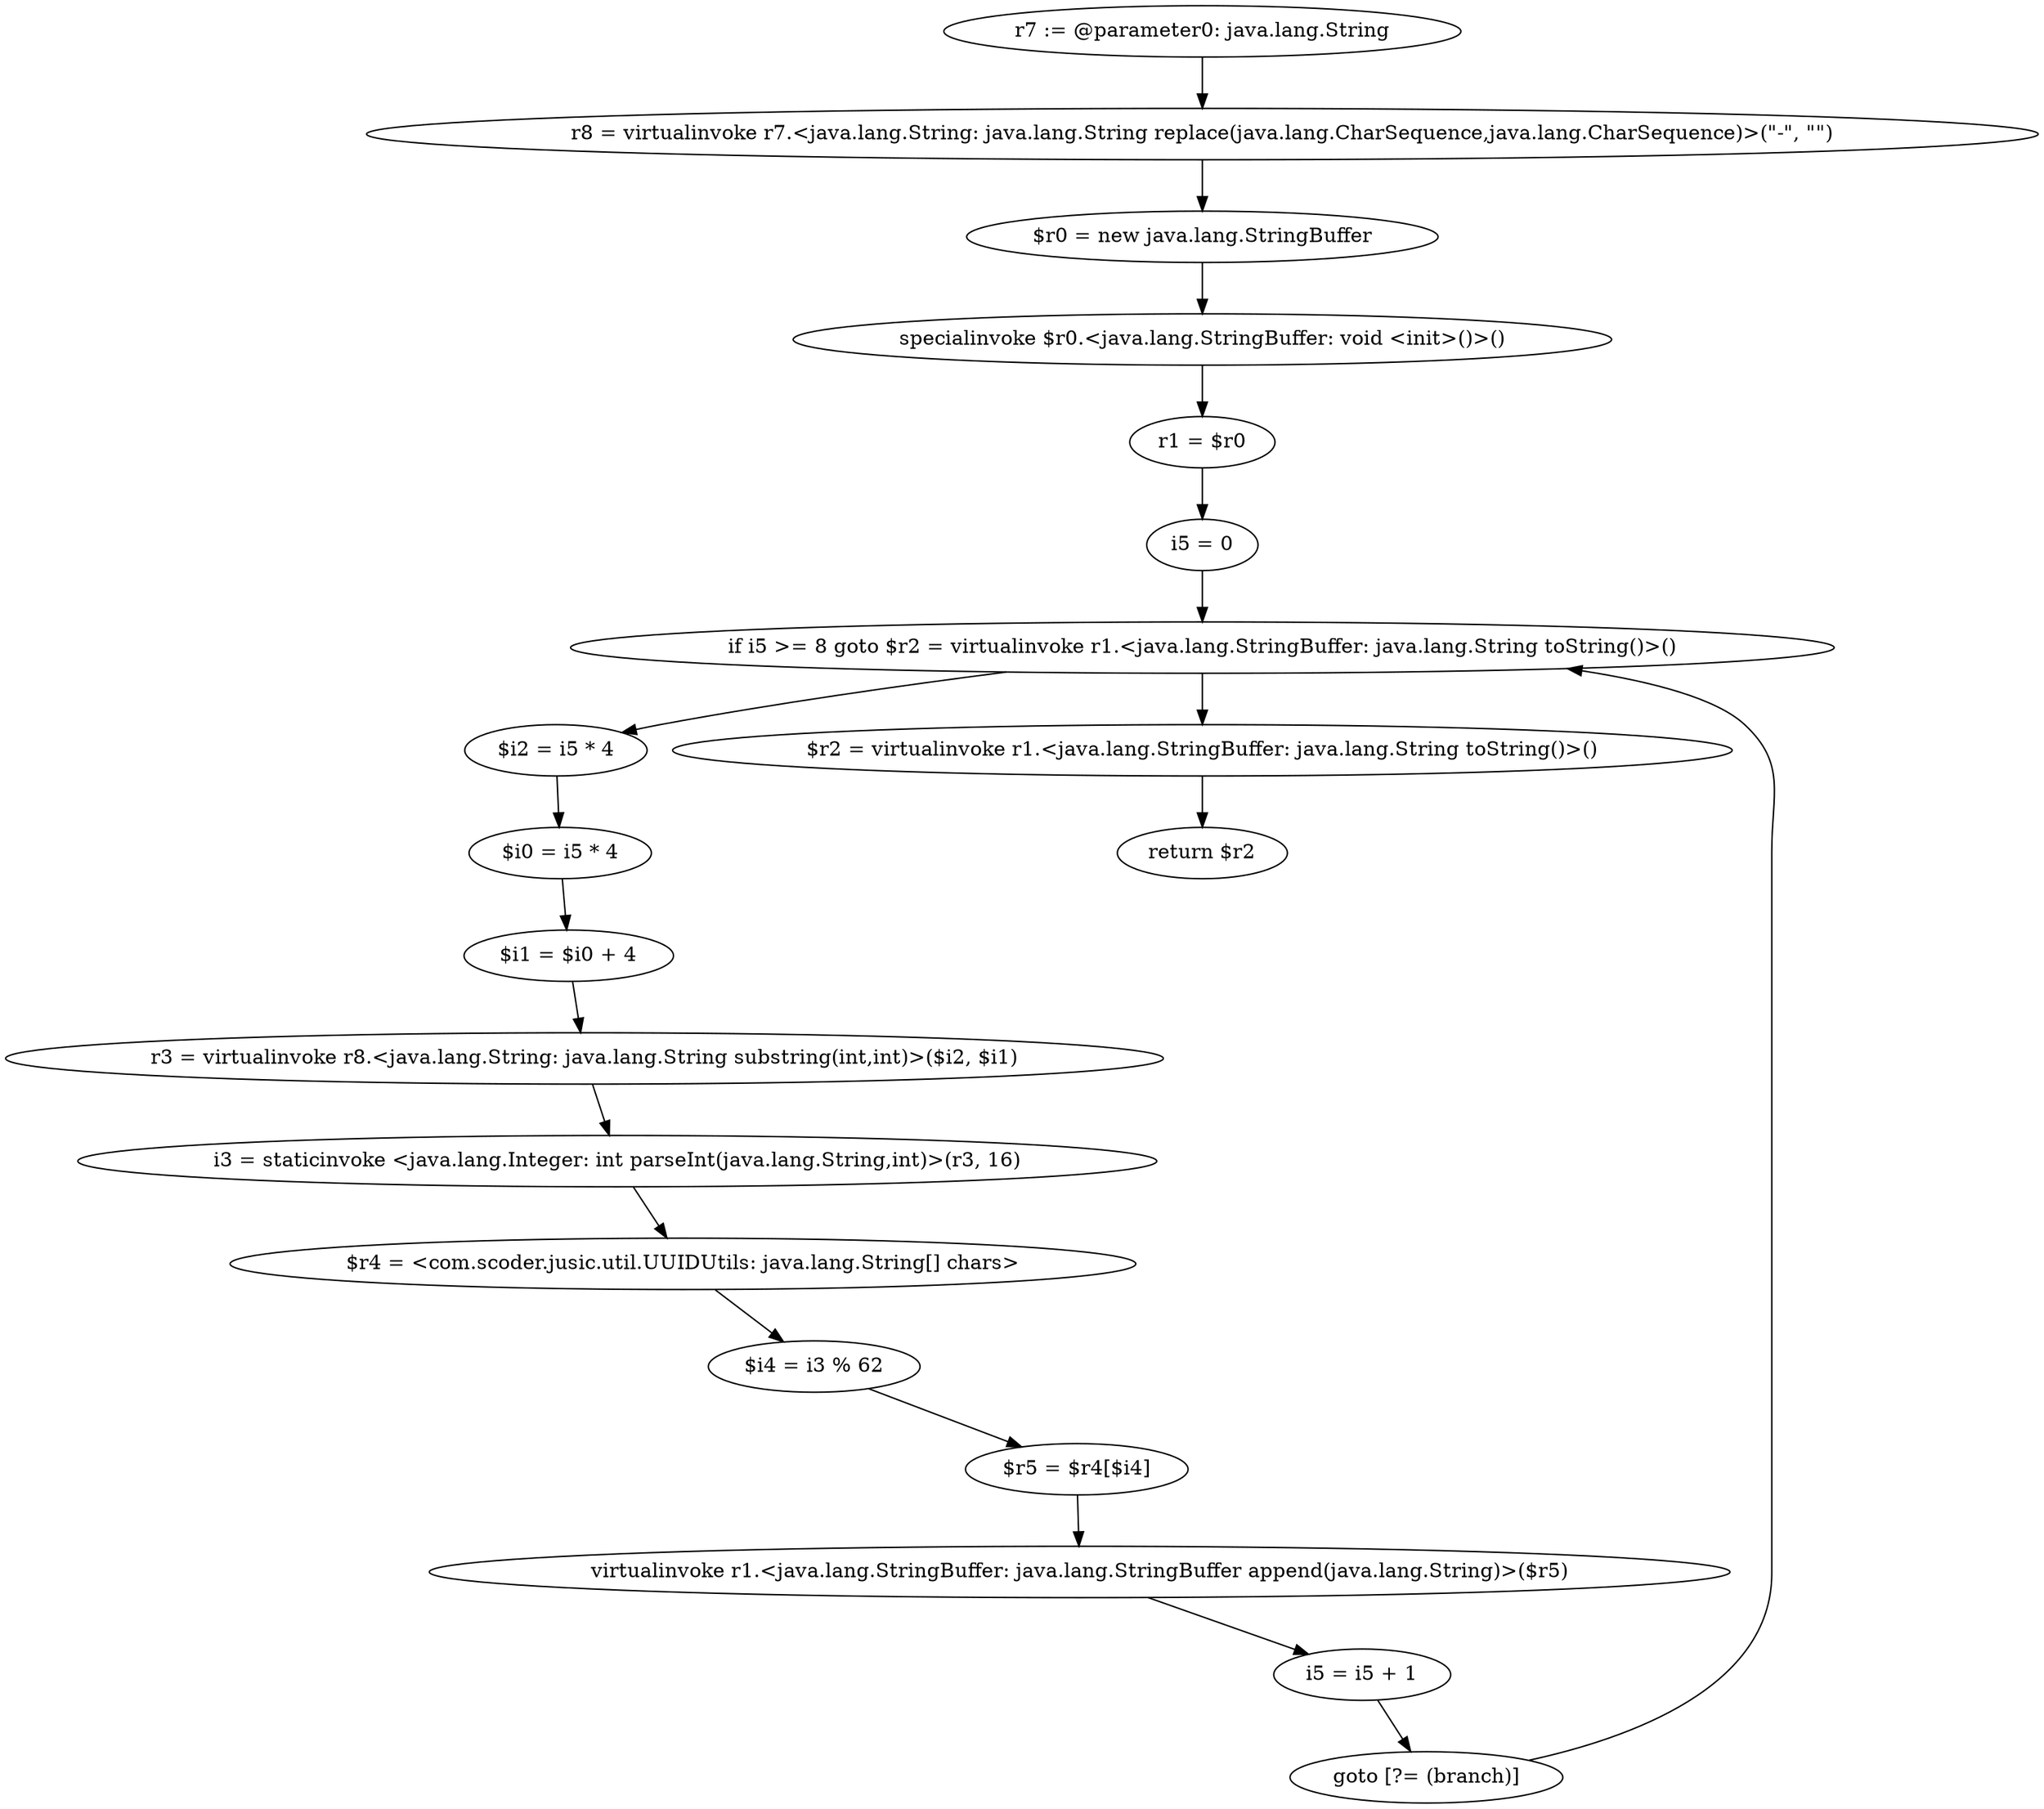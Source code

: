 digraph "unitGraph" {
    "r7 := @parameter0: java.lang.String"
    "r8 = virtualinvoke r7.<java.lang.String: java.lang.String replace(java.lang.CharSequence,java.lang.CharSequence)>(\"-\", \"\")"
    "$r0 = new java.lang.StringBuffer"
    "specialinvoke $r0.<java.lang.StringBuffer: void <init>()>()"
    "r1 = $r0"
    "i5 = 0"
    "if i5 >= 8 goto $r2 = virtualinvoke r1.<java.lang.StringBuffer: java.lang.String toString()>()"
    "$i2 = i5 * 4"
    "$i0 = i5 * 4"
    "$i1 = $i0 + 4"
    "r3 = virtualinvoke r8.<java.lang.String: java.lang.String substring(int,int)>($i2, $i1)"
    "i3 = staticinvoke <java.lang.Integer: int parseInt(java.lang.String,int)>(r3, 16)"
    "$r4 = <com.scoder.jusic.util.UUIDUtils: java.lang.String[] chars>"
    "$i4 = i3 % 62"
    "$r5 = $r4[$i4]"
    "virtualinvoke r1.<java.lang.StringBuffer: java.lang.StringBuffer append(java.lang.String)>($r5)"
    "i5 = i5 + 1"
    "goto [?= (branch)]"
    "$r2 = virtualinvoke r1.<java.lang.StringBuffer: java.lang.String toString()>()"
    "return $r2"
    "r7 := @parameter0: java.lang.String"->"r8 = virtualinvoke r7.<java.lang.String: java.lang.String replace(java.lang.CharSequence,java.lang.CharSequence)>(\"-\", \"\")";
    "r8 = virtualinvoke r7.<java.lang.String: java.lang.String replace(java.lang.CharSequence,java.lang.CharSequence)>(\"-\", \"\")"->"$r0 = new java.lang.StringBuffer";
    "$r0 = new java.lang.StringBuffer"->"specialinvoke $r0.<java.lang.StringBuffer: void <init>()>()";
    "specialinvoke $r0.<java.lang.StringBuffer: void <init>()>()"->"r1 = $r0";
    "r1 = $r0"->"i5 = 0";
    "i5 = 0"->"if i5 >= 8 goto $r2 = virtualinvoke r1.<java.lang.StringBuffer: java.lang.String toString()>()";
    "if i5 >= 8 goto $r2 = virtualinvoke r1.<java.lang.StringBuffer: java.lang.String toString()>()"->"$i2 = i5 * 4";
    "if i5 >= 8 goto $r2 = virtualinvoke r1.<java.lang.StringBuffer: java.lang.String toString()>()"->"$r2 = virtualinvoke r1.<java.lang.StringBuffer: java.lang.String toString()>()";
    "$i2 = i5 * 4"->"$i0 = i5 * 4";
    "$i0 = i5 * 4"->"$i1 = $i0 + 4";
    "$i1 = $i0 + 4"->"r3 = virtualinvoke r8.<java.lang.String: java.lang.String substring(int,int)>($i2, $i1)";
    "r3 = virtualinvoke r8.<java.lang.String: java.lang.String substring(int,int)>($i2, $i1)"->"i3 = staticinvoke <java.lang.Integer: int parseInt(java.lang.String,int)>(r3, 16)";
    "i3 = staticinvoke <java.lang.Integer: int parseInt(java.lang.String,int)>(r3, 16)"->"$r4 = <com.scoder.jusic.util.UUIDUtils: java.lang.String[] chars>";
    "$r4 = <com.scoder.jusic.util.UUIDUtils: java.lang.String[] chars>"->"$i4 = i3 % 62";
    "$i4 = i3 % 62"->"$r5 = $r4[$i4]";
    "$r5 = $r4[$i4]"->"virtualinvoke r1.<java.lang.StringBuffer: java.lang.StringBuffer append(java.lang.String)>($r5)";
    "virtualinvoke r1.<java.lang.StringBuffer: java.lang.StringBuffer append(java.lang.String)>($r5)"->"i5 = i5 + 1";
    "i5 = i5 + 1"->"goto [?= (branch)]";
    "goto [?= (branch)]"->"if i5 >= 8 goto $r2 = virtualinvoke r1.<java.lang.StringBuffer: java.lang.String toString()>()";
    "$r2 = virtualinvoke r1.<java.lang.StringBuffer: java.lang.String toString()>()"->"return $r2";
}
